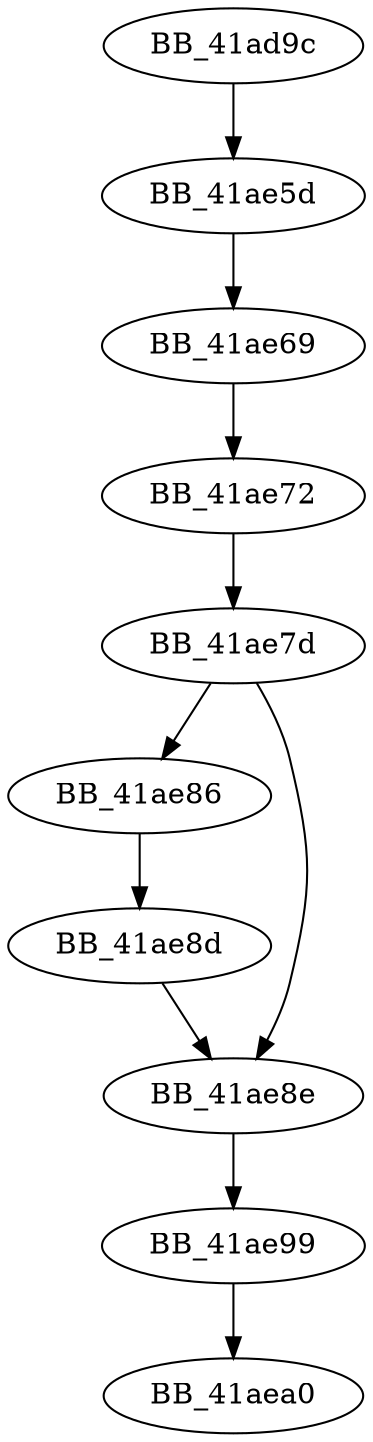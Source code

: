 DiGraph ___report_gsfailure{
BB_41ad9c->BB_41ae5d
BB_41ae5d->BB_41ae69
BB_41ae69->BB_41ae72
BB_41ae72->BB_41ae7d
BB_41ae7d->BB_41ae86
BB_41ae7d->BB_41ae8e
BB_41ae86->BB_41ae8d
BB_41ae8d->BB_41ae8e
BB_41ae8e->BB_41ae99
BB_41ae99->BB_41aea0
}
